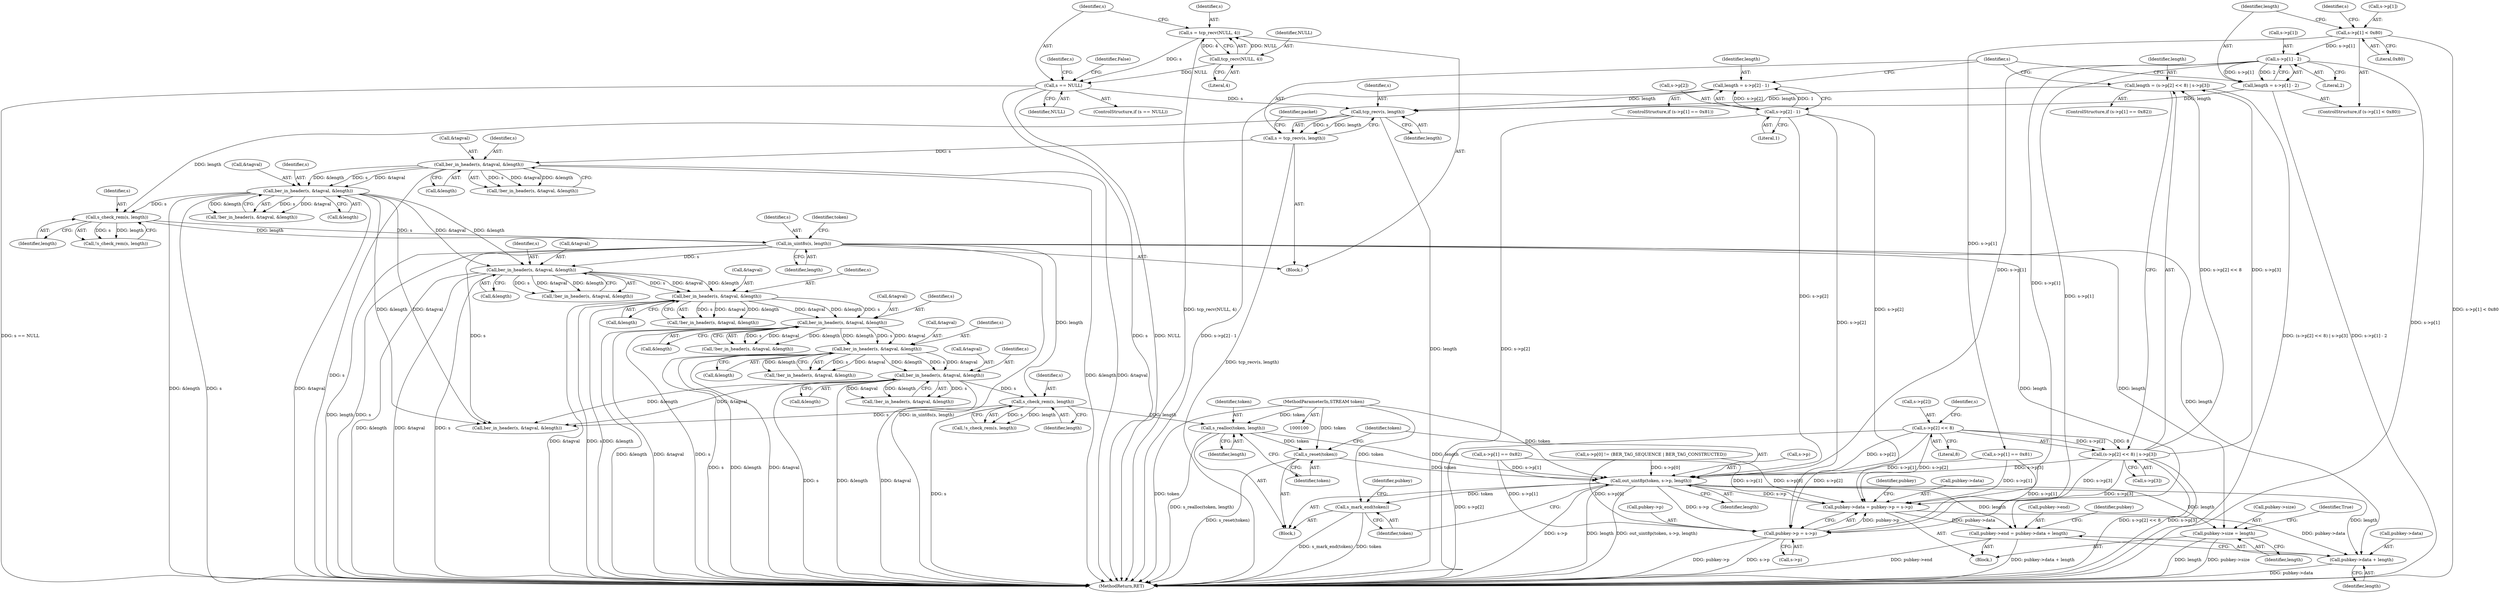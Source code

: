 digraph "0_rdesktop_4dca546d04321a610c1835010b5dad85163b65e1_2@API" {
"1000354" [label="(Call,s_realloc(token, length))"];
"1000101" [label="(MethodParameterIn,STREAM token)"];
"1000346" [label="(Call,s_check_rem(s, length))"];
"1000333" [label="(Call,ber_in_header(s, &tagval, &length))"];
"1000315" [label="(Call,ber_in_header(s, &tagval, &length))"];
"1000299" [label="(Call,ber_in_header(s, &tagval, &length))"];
"1000283" [label="(Call,ber_in_header(s, &tagval, &length))"];
"1000265" [label="(Call,ber_in_header(s, &tagval, &length))"];
"1000256" [label="(Call,in_uint8s(s, length))"];
"1000248" [label="(Call,s_check_rem(s, length))"];
"1000231" [label="(Call,ber_in_header(s, &tagval, &length))"];
"1000215" [label="(Call,ber_in_header(s, &tagval, &length))"];
"1000203" [label="(Call,s = tcp_recv(s, length))"];
"1000205" [label="(Call,tcp_recv(s, length))"];
"1000114" [label="(Call,s == NULL)"];
"1000108" [label="(Call,s = tcp_recv(NULL, 4))"];
"1000110" [label="(Call,tcp_recv(NULL, 4))"];
"1000149" [label="(Call,length = s->p[1] - 2)"];
"1000151" [label="(Call,s->p[1] - 2)"];
"1000142" [label="(Call,s->p[1] < 0x80)"];
"1000167" [label="(Call,length = s->p[2] - 1)"];
"1000169" [label="(Call,s->p[2] - 1)"];
"1000185" [label="(Call,length = (s->p[2] << 8) | s->p[3])"];
"1000187" [label="(Call,(s->p[2] << 8) | s->p[3])"];
"1000188" [label="(Call,s->p[2] << 8)"];
"1000357" [label="(Call,s_reset(token))"];
"1000359" [label="(Call,out_uint8p(token, s->p, length))"];
"1000365" [label="(Call,s_mark_end(token))"];
"1000402" [label="(Call,pubkey->data = pubkey->p = s->p)"];
"1000413" [label="(Call,pubkey->end = pubkey->data + length)"];
"1000417" [label="(Call,pubkey->data + length)"];
"1000406" [label="(Call,pubkey->p = s->p)"];
"1000422" [label="(Call,pubkey->size = length)"];
"1000123" [label="(Identifier,s)"];
"1000167" [label="(Call,length = s->p[2] - 1)"];
"1000169" [label="(Call,s->p[2] - 1)"];
"1000168" [label="(Identifier,length)"];
"1000159" [label="(ControlStructure,if (s->p[1] == 0x81))"];
"1000141" [label="(ControlStructure,if (s->p[1] < 0x80))"];
"1000143" [label="(Call,s->p[1])"];
"1000150" [label="(Identifier,length)"];
"1000101" [label="(MethodParameterIn,STREAM token)"];
"1000366" [label="(Identifier,token)"];
"1000410" [label="(Call,s->p)"];
"1000206" [label="(Identifier,s)"];
"1000187" [label="(Call,(s->p[2] << 8) | s->p[3])"];
"1000345" [label="(Call,!s_check_rem(s, length))"];
"1000110" [label="(Call,tcp_recv(NULL, 4))"];
"1000417" [label="(Call,pubkey->data + length)"];
"1000319" [label="(Call,&length)"];
"1000230" [label="(Call,!ber_in_header(s, &tagval, &length))"];
"1000185" [label="(Call,length = (s->p[2] << 8) | s->p[3])"];
"1000157" [label="(Literal,2)"];
"1000407" [label="(Call,pubkey->p)"];
"1000287" [label="(Call,&length)"];
"1000334" [label="(Identifier,s)"];
"1000406" [label="(Call,pubkey->p = s->p)"];
"1000348" [label="(Identifier,length)"];
"1000317" [label="(Call,&tagval)"];
"1000178" [label="(Call,s->p[1] == 0x82)"];
"1000373" [label="(Call,ber_in_header(s, &tagval, &length))"];
"1000335" [label="(Call,&tagval)"];
"1000207" [label="(Identifier,length)"];
"1000413" [label="(Call,pubkey->end = pubkey->data + length)"];
"1000298" [label="(Call,!ber_in_header(s, &tagval, &length))"];
"1000285" [label="(Call,&tagval)"];
"1000175" [label="(Literal,1)"];
"1000120" [label="(Call,s->p[0] != (BER_TAG_SEQUENCE | BER_TAG_CONSTRUCTED))"];
"1000337" [label="(Call,&length)"];
"1000357" [label="(Call,s_reset(token))"];
"1000194" [label="(Literal,8)"];
"1000163" [label="(Identifier,s)"];
"1000231" [label="(Call,ber_in_header(s, &tagval, &length))"];
"1000426" [label="(Identifier,length)"];
"1000247" [label="(Call,!s_check_rem(s, length))"];
"1000217" [label="(Call,&tagval)"];
"1000402" [label="(Call,pubkey->data = pubkey->p = s->p)"];
"1000421" [label="(Identifier,length)"];
"1000354" [label="(Call,s_realloc(token, length))"];
"1000250" [label="(Identifier,length)"];
"1000299" [label="(Call,ber_in_header(s, &tagval, &length))"];
"1000265" [label="(Call,ber_in_header(s, &tagval, &length))"];
"1000415" [label="(Identifier,pubkey)"];
"1000316" [label="(Identifier,s)"];
"1000403" [label="(Call,pubkey->data)"];
"1000186" [label="(Identifier,length)"];
"1000215" [label="(Call,ber_in_header(s, &tagval, &length))"];
"1000248" [label="(Call,s_check_rem(s, length))"];
"1000314" [label="(Call,!ber_in_header(s, &tagval, &length))"];
"1000108" [label="(Call,s = tcp_recv(NULL, 4))"];
"1000148" [label="(Literal,0x80)"];
"1000232" [label="(Identifier,s)"];
"1000266" [label="(Identifier,s)"];
"1000261" [label="(Block,)"];
"1000356" [label="(Identifier,length)"];
"1000346" [label="(Call,s_check_rem(s, length))"];
"1000267" [label="(Call,&tagval)"];
"1000269" [label="(Call,&length)"];
"1000233" [label="(Call,&tagval)"];
"1000103" [label="(Block,)"];
"1000151" [label="(Call,s->p[1] - 2)"];
"1000423" [label="(Call,pubkey->size)"];
"1000118" [label="(Identifier,False)"];
"1000189" [label="(Call,s->p[2])"];
"1000257" [label="(Identifier,s)"];
"1000303" [label="(Call,&length)"];
"1000333" [label="(Call,ber_in_header(s, &tagval, &length))"];
"1000418" [label="(Call,pubkey->data)"];
"1000114" [label="(Call,s == NULL)"];
"1000209" [label="(Identifier,packet)"];
"1000359" [label="(Call,out_uint8p(token, s->p, length))"];
"1000109" [label="(Identifier,s)"];
"1000113" [label="(ControlStructure,if (s == NULL))"];
"1000177" [label="(ControlStructure,if (s->p[1] == 0x82))"];
"1000365" [label="(Call,s_mark_end(token))"];
"1000347" [label="(Identifier,s)"];
"1000422" [label="(Call,pubkey->size = length)"];
"1000170" [label="(Call,s->p[2])"];
"1000429" [label="(MethodReturn,RET)"];
"1000264" [label="(Call,!ber_in_header(s, &tagval, &length))"];
"1000112" [label="(Literal,4)"];
"1000205" [label="(Call,tcp_recv(s, length))"];
"1000116" [label="(Identifier,NULL)"];
"1000360" [label="(Identifier,token)"];
"1000204" [label="(Identifier,s)"];
"1000361" [label="(Call,s->p)"];
"1000249" [label="(Identifier,s)"];
"1000235" [label="(Call,&length)"];
"1000315" [label="(Call,ber_in_header(s, &tagval, &length))"];
"1000284" [label="(Identifier,s)"];
"1000256" [label="(Call,in_uint8s(s, length))"];
"1000111" [label="(Identifier,NULL)"];
"1000301" [label="(Call,&tagval)"];
"1000219" [label="(Call,&length)"];
"1000283" [label="(Call,ber_in_header(s, &tagval, &length))"];
"1000203" [label="(Call,s = tcp_recv(s, length))"];
"1000332" [label="(Call,!ber_in_header(s, &tagval, &length))"];
"1000369" [label="(Block,)"];
"1000214" [label="(Call,!ber_in_header(s, &tagval, &length))"];
"1000152" [label="(Call,s->p[1])"];
"1000364" [label="(Identifier,length)"];
"1000115" [label="(Identifier,s)"];
"1000368" [label="(Identifier,pubkey)"];
"1000160" [label="(Call,s->p[1] == 0x81)"];
"1000195" [label="(Call,s->p[3])"];
"1000358" [label="(Identifier,token)"];
"1000414" [label="(Call,pubkey->end)"];
"1000188" [label="(Call,s->p[2] << 8)"];
"1000355" [label="(Identifier,token)"];
"1000282" [label="(Call,!ber_in_header(s, &tagval, &length))"];
"1000428" [label="(Identifier,True)"];
"1000258" [label="(Identifier,length)"];
"1000149" [label="(Call,length = s->p[1] - 2)"];
"1000142" [label="(Call,s->p[1] < 0x80)"];
"1000300" [label="(Identifier,s)"];
"1000260" [label="(Identifier,token)"];
"1000424" [label="(Identifier,pubkey)"];
"1000197" [label="(Identifier,s)"];
"1000216" [label="(Identifier,s)"];
"1000354" -> "1000261"  [label="AST: "];
"1000354" -> "1000356"  [label="CFG: "];
"1000355" -> "1000354"  [label="AST: "];
"1000356" -> "1000354"  [label="AST: "];
"1000358" -> "1000354"  [label="CFG: "];
"1000354" -> "1000429"  [label="DDG: s_realloc(token, length)"];
"1000101" -> "1000354"  [label="DDG: token"];
"1000346" -> "1000354"  [label="DDG: length"];
"1000354" -> "1000357"  [label="DDG: token"];
"1000354" -> "1000359"  [label="DDG: length"];
"1000101" -> "1000100"  [label="AST: "];
"1000101" -> "1000429"  [label="DDG: token"];
"1000101" -> "1000357"  [label="DDG: token"];
"1000101" -> "1000359"  [label="DDG: token"];
"1000101" -> "1000365"  [label="DDG: token"];
"1000346" -> "1000345"  [label="AST: "];
"1000346" -> "1000348"  [label="CFG: "];
"1000347" -> "1000346"  [label="AST: "];
"1000348" -> "1000346"  [label="AST: "];
"1000345" -> "1000346"  [label="CFG: "];
"1000346" -> "1000429"  [label="DDG: s"];
"1000346" -> "1000345"  [label="DDG: s"];
"1000346" -> "1000345"  [label="DDG: length"];
"1000333" -> "1000346"  [label="DDG: s"];
"1000256" -> "1000346"  [label="DDG: length"];
"1000346" -> "1000373"  [label="DDG: s"];
"1000333" -> "1000332"  [label="AST: "];
"1000333" -> "1000337"  [label="CFG: "];
"1000334" -> "1000333"  [label="AST: "];
"1000335" -> "1000333"  [label="AST: "];
"1000337" -> "1000333"  [label="AST: "];
"1000332" -> "1000333"  [label="CFG: "];
"1000333" -> "1000429"  [label="DDG: s"];
"1000333" -> "1000429"  [label="DDG: &length"];
"1000333" -> "1000429"  [label="DDG: &tagval"];
"1000333" -> "1000332"  [label="DDG: s"];
"1000333" -> "1000332"  [label="DDG: &tagval"];
"1000333" -> "1000332"  [label="DDG: &length"];
"1000315" -> "1000333"  [label="DDG: s"];
"1000315" -> "1000333"  [label="DDG: &tagval"];
"1000315" -> "1000333"  [label="DDG: &length"];
"1000333" -> "1000373"  [label="DDG: &tagval"];
"1000333" -> "1000373"  [label="DDG: &length"];
"1000315" -> "1000314"  [label="AST: "];
"1000315" -> "1000319"  [label="CFG: "];
"1000316" -> "1000315"  [label="AST: "];
"1000317" -> "1000315"  [label="AST: "];
"1000319" -> "1000315"  [label="AST: "];
"1000314" -> "1000315"  [label="CFG: "];
"1000315" -> "1000429"  [label="DDG: s"];
"1000315" -> "1000429"  [label="DDG: &length"];
"1000315" -> "1000429"  [label="DDG: &tagval"];
"1000315" -> "1000314"  [label="DDG: s"];
"1000315" -> "1000314"  [label="DDG: &tagval"];
"1000315" -> "1000314"  [label="DDG: &length"];
"1000299" -> "1000315"  [label="DDG: s"];
"1000299" -> "1000315"  [label="DDG: &tagval"];
"1000299" -> "1000315"  [label="DDG: &length"];
"1000299" -> "1000298"  [label="AST: "];
"1000299" -> "1000303"  [label="CFG: "];
"1000300" -> "1000299"  [label="AST: "];
"1000301" -> "1000299"  [label="AST: "];
"1000303" -> "1000299"  [label="AST: "];
"1000298" -> "1000299"  [label="CFG: "];
"1000299" -> "1000429"  [label="DDG: &length"];
"1000299" -> "1000429"  [label="DDG: &tagval"];
"1000299" -> "1000429"  [label="DDG: s"];
"1000299" -> "1000298"  [label="DDG: s"];
"1000299" -> "1000298"  [label="DDG: &tagval"];
"1000299" -> "1000298"  [label="DDG: &length"];
"1000283" -> "1000299"  [label="DDG: s"];
"1000283" -> "1000299"  [label="DDG: &tagval"];
"1000283" -> "1000299"  [label="DDG: &length"];
"1000283" -> "1000282"  [label="AST: "];
"1000283" -> "1000287"  [label="CFG: "];
"1000284" -> "1000283"  [label="AST: "];
"1000285" -> "1000283"  [label="AST: "];
"1000287" -> "1000283"  [label="AST: "];
"1000282" -> "1000283"  [label="CFG: "];
"1000283" -> "1000429"  [label="DDG: &tagval"];
"1000283" -> "1000429"  [label="DDG: s"];
"1000283" -> "1000429"  [label="DDG: &length"];
"1000283" -> "1000282"  [label="DDG: s"];
"1000283" -> "1000282"  [label="DDG: &tagval"];
"1000283" -> "1000282"  [label="DDG: &length"];
"1000265" -> "1000283"  [label="DDG: s"];
"1000265" -> "1000283"  [label="DDG: &tagval"];
"1000265" -> "1000283"  [label="DDG: &length"];
"1000265" -> "1000264"  [label="AST: "];
"1000265" -> "1000269"  [label="CFG: "];
"1000266" -> "1000265"  [label="AST: "];
"1000267" -> "1000265"  [label="AST: "];
"1000269" -> "1000265"  [label="AST: "];
"1000264" -> "1000265"  [label="CFG: "];
"1000265" -> "1000429"  [label="DDG: &length"];
"1000265" -> "1000429"  [label="DDG: &tagval"];
"1000265" -> "1000429"  [label="DDG: s"];
"1000265" -> "1000264"  [label="DDG: s"];
"1000265" -> "1000264"  [label="DDG: &tagval"];
"1000265" -> "1000264"  [label="DDG: &length"];
"1000256" -> "1000265"  [label="DDG: s"];
"1000231" -> "1000265"  [label="DDG: &tagval"];
"1000231" -> "1000265"  [label="DDG: &length"];
"1000256" -> "1000103"  [label="AST: "];
"1000256" -> "1000258"  [label="CFG: "];
"1000257" -> "1000256"  [label="AST: "];
"1000258" -> "1000256"  [label="AST: "];
"1000260" -> "1000256"  [label="CFG: "];
"1000256" -> "1000429"  [label="DDG: length"];
"1000256" -> "1000429"  [label="DDG: s"];
"1000256" -> "1000429"  [label="DDG: in_uint8s(s, length)"];
"1000248" -> "1000256"  [label="DDG: s"];
"1000248" -> "1000256"  [label="DDG: length"];
"1000256" -> "1000373"  [label="DDG: s"];
"1000256" -> "1000413"  [label="DDG: length"];
"1000256" -> "1000417"  [label="DDG: length"];
"1000256" -> "1000422"  [label="DDG: length"];
"1000248" -> "1000247"  [label="AST: "];
"1000248" -> "1000250"  [label="CFG: "];
"1000249" -> "1000248"  [label="AST: "];
"1000250" -> "1000248"  [label="AST: "];
"1000247" -> "1000248"  [label="CFG: "];
"1000248" -> "1000247"  [label="DDG: s"];
"1000248" -> "1000247"  [label="DDG: length"];
"1000231" -> "1000248"  [label="DDG: s"];
"1000205" -> "1000248"  [label="DDG: length"];
"1000231" -> "1000230"  [label="AST: "];
"1000231" -> "1000235"  [label="CFG: "];
"1000232" -> "1000231"  [label="AST: "];
"1000233" -> "1000231"  [label="AST: "];
"1000235" -> "1000231"  [label="AST: "];
"1000230" -> "1000231"  [label="CFG: "];
"1000231" -> "1000429"  [label="DDG: &tagval"];
"1000231" -> "1000429"  [label="DDG: &length"];
"1000231" -> "1000429"  [label="DDG: s"];
"1000231" -> "1000230"  [label="DDG: s"];
"1000231" -> "1000230"  [label="DDG: &tagval"];
"1000231" -> "1000230"  [label="DDG: &length"];
"1000215" -> "1000231"  [label="DDG: s"];
"1000215" -> "1000231"  [label="DDG: &tagval"];
"1000215" -> "1000231"  [label="DDG: &length"];
"1000231" -> "1000373"  [label="DDG: &tagval"];
"1000231" -> "1000373"  [label="DDG: &length"];
"1000215" -> "1000214"  [label="AST: "];
"1000215" -> "1000219"  [label="CFG: "];
"1000216" -> "1000215"  [label="AST: "];
"1000217" -> "1000215"  [label="AST: "];
"1000219" -> "1000215"  [label="AST: "];
"1000214" -> "1000215"  [label="CFG: "];
"1000215" -> "1000429"  [label="DDG: s"];
"1000215" -> "1000429"  [label="DDG: &length"];
"1000215" -> "1000429"  [label="DDG: &tagval"];
"1000215" -> "1000214"  [label="DDG: s"];
"1000215" -> "1000214"  [label="DDG: &tagval"];
"1000215" -> "1000214"  [label="DDG: &length"];
"1000203" -> "1000215"  [label="DDG: s"];
"1000203" -> "1000103"  [label="AST: "];
"1000203" -> "1000205"  [label="CFG: "];
"1000204" -> "1000203"  [label="AST: "];
"1000205" -> "1000203"  [label="AST: "];
"1000209" -> "1000203"  [label="CFG: "];
"1000203" -> "1000429"  [label="DDG: tcp_recv(s, length)"];
"1000205" -> "1000203"  [label="DDG: s"];
"1000205" -> "1000203"  [label="DDG: length"];
"1000205" -> "1000207"  [label="CFG: "];
"1000206" -> "1000205"  [label="AST: "];
"1000207" -> "1000205"  [label="AST: "];
"1000205" -> "1000429"  [label="DDG: length"];
"1000114" -> "1000205"  [label="DDG: s"];
"1000149" -> "1000205"  [label="DDG: length"];
"1000167" -> "1000205"  [label="DDG: length"];
"1000185" -> "1000205"  [label="DDG: length"];
"1000114" -> "1000113"  [label="AST: "];
"1000114" -> "1000116"  [label="CFG: "];
"1000115" -> "1000114"  [label="AST: "];
"1000116" -> "1000114"  [label="AST: "];
"1000118" -> "1000114"  [label="CFG: "];
"1000123" -> "1000114"  [label="CFG: "];
"1000114" -> "1000429"  [label="DDG: s == NULL"];
"1000114" -> "1000429"  [label="DDG: s"];
"1000114" -> "1000429"  [label="DDG: NULL"];
"1000108" -> "1000114"  [label="DDG: s"];
"1000110" -> "1000114"  [label="DDG: NULL"];
"1000108" -> "1000103"  [label="AST: "];
"1000108" -> "1000110"  [label="CFG: "];
"1000109" -> "1000108"  [label="AST: "];
"1000110" -> "1000108"  [label="AST: "];
"1000115" -> "1000108"  [label="CFG: "];
"1000108" -> "1000429"  [label="DDG: tcp_recv(NULL, 4)"];
"1000110" -> "1000108"  [label="DDG: NULL"];
"1000110" -> "1000108"  [label="DDG: 4"];
"1000110" -> "1000112"  [label="CFG: "];
"1000111" -> "1000110"  [label="AST: "];
"1000112" -> "1000110"  [label="AST: "];
"1000149" -> "1000141"  [label="AST: "];
"1000149" -> "1000151"  [label="CFG: "];
"1000150" -> "1000149"  [label="AST: "];
"1000151" -> "1000149"  [label="AST: "];
"1000204" -> "1000149"  [label="CFG: "];
"1000149" -> "1000429"  [label="DDG: s->p[1] - 2"];
"1000151" -> "1000149"  [label="DDG: s->p[1]"];
"1000151" -> "1000149"  [label="DDG: 2"];
"1000151" -> "1000157"  [label="CFG: "];
"1000152" -> "1000151"  [label="AST: "];
"1000157" -> "1000151"  [label="AST: "];
"1000151" -> "1000429"  [label="DDG: s->p[1]"];
"1000142" -> "1000151"  [label="DDG: s->p[1]"];
"1000151" -> "1000359"  [label="DDG: s->p[1]"];
"1000151" -> "1000402"  [label="DDG: s->p[1]"];
"1000151" -> "1000406"  [label="DDG: s->p[1]"];
"1000142" -> "1000141"  [label="AST: "];
"1000142" -> "1000148"  [label="CFG: "];
"1000143" -> "1000142"  [label="AST: "];
"1000148" -> "1000142"  [label="AST: "];
"1000150" -> "1000142"  [label="CFG: "];
"1000163" -> "1000142"  [label="CFG: "];
"1000142" -> "1000429"  [label="DDG: s->p[1] < 0x80"];
"1000142" -> "1000160"  [label="DDG: s->p[1]"];
"1000167" -> "1000159"  [label="AST: "];
"1000167" -> "1000169"  [label="CFG: "];
"1000168" -> "1000167"  [label="AST: "];
"1000169" -> "1000167"  [label="AST: "];
"1000204" -> "1000167"  [label="CFG: "];
"1000167" -> "1000429"  [label="DDG: s->p[2] - 1"];
"1000169" -> "1000167"  [label="DDG: s->p[2]"];
"1000169" -> "1000167"  [label="DDG: 1"];
"1000169" -> "1000175"  [label="CFG: "];
"1000170" -> "1000169"  [label="AST: "];
"1000175" -> "1000169"  [label="AST: "];
"1000169" -> "1000429"  [label="DDG: s->p[2]"];
"1000169" -> "1000359"  [label="DDG: s->p[2]"];
"1000169" -> "1000402"  [label="DDG: s->p[2]"];
"1000169" -> "1000406"  [label="DDG: s->p[2]"];
"1000185" -> "1000177"  [label="AST: "];
"1000185" -> "1000187"  [label="CFG: "];
"1000186" -> "1000185"  [label="AST: "];
"1000187" -> "1000185"  [label="AST: "];
"1000204" -> "1000185"  [label="CFG: "];
"1000185" -> "1000429"  [label="DDG: (s->p[2] << 8) | s->p[3]"];
"1000187" -> "1000185"  [label="DDG: s->p[2] << 8"];
"1000187" -> "1000185"  [label="DDG: s->p[3]"];
"1000187" -> "1000195"  [label="CFG: "];
"1000188" -> "1000187"  [label="AST: "];
"1000195" -> "1000187"  [label="AST: "];
"1000187" -> "1000429"  [label="DDG: s->p[2] << 8"];
"1000187" -> "1000429"  [label="DDG: s->p[3]"];
"1000188" -> "1000187"  [label="DDG: s->p[2]"];
"1000188" -> "1000187"  [label="DDG: 8"];
"1000187" -> "1000359"  [label="DDG: s->p[3]"];
"1000187" -> "1000402"  [label="DDG: s->p[3]"];
"1000187" -> "1000406"  [label="DDG: s->p[3]"];
"1000188" -> "1000194"  [label="CFG: "];
"1000189" -> "1000188"  [label="AST: "];
"1000194" -> "1000188"  [label="AST: "];
"1000197" -> "1000188"  [label="CFG: "];
"1000188" -> "1000429"  [label="DDG: s->p[2]"];
"1000188" -> "1000359"  [label="DDG: s->p[2]"];
"1000188" -> "1000402"  [label="DDG: s->p[2]"];
"1000188" -> "1000406"  [label="DDG: s->p[2]"];
"1000357" -> "1000261"  [label="AST: "];
"1000357" -> "1000358"  [label="CFG: "];
"1000358" -> "1000357"  [label="AST: "];
"1000360" -> "1000357"  [label="CFG: "];
"1000357" -> "1000429"  [label="DDG: s_reset(token)"];
"1000357" -> "1000359"  [label="DDG: token"];
"1000359" -> "1000261"  [label="AST: "];
"1000359" -> "1000364"  [label="CFG: "];
"1000360" -> "1000359"  [label="AST: "];
"1000361" -> "1000359"  [label="AST: "];
"1000364" -> "1000359"  [label="AST: "];
"1000366" -> "1000359"  [label="CFG: "];
"1000359" -> "1000429"  [label="DDG: s->p"];
"1000359" -> "1000429"  [label="DDG: length"];
"1000359" -> "1000429"  [label="DDG: out_uint8p(token, s->p, length)"];
"1000178" -> "1000359"  [label="DDG: s->p[1]"];
"1000120" -> "1000359"  [label="DDG: s->p[0]"];
"1000160" -> "1000359"  [label="DDG: s->p[1]"];
"1000359" -> "1000365"  [label="DDG: token"];
"1000359" -> "1000402"  [label="DDG: s->p"];
"1000359" -> "1000406"  [label="DDG: s->p"];
"1000359" -> "1000413"  [label="DDG: length"];
"1000359" -> "1000417"  [label="DDG: length"];
"1000359" -> "1000422"  [label="DDG: length"];
"1000365" -> "1000261"  [label="AST: "];
"1000365" -> "1000366"  [label="CFG: "];
"1000366" -> "1000365"  [label="AST: "];
"1000368" -> "1000365"  [label="CFG: "];
"1000365" -> "1000429"  [label="DDG: s_mark_end(token)"];
"1000365" -> "1000429"  [label="DDG: token"];
"1000402" -> "1000369"  [label="AST: "];
"1000402" -> "1000406"  [label="CFG: "];
"1000403" -> "1000402"  [label="AST: "];
"1000406" -> "1000402"  [label="AST: "];
"1000415" -> "1000402"  [label="CFG: "];
"1000406" -> "1000402"  [label="DDG: pubkey->p"];
"1000178" -> "1000402"  [label="DDG: s->p[1]"];
"1000120" -> "1000402"  [label="DDG: s->p[0]"];
"1000160" -> "1000402"  [label="DDG: s->p[1]"];
"1000402" -> "1000413"  [label="DDG: pubkey->data"];
"1000402" -> "1000417"  [label="DDG: pubkey->data"];
"1000413" -> "1000369"  [label="AST: "];
"1000413" -> "1000417"  [label="CFG: "];
"1000414" -> "1000413"  [label="AST: "];
"1000417" -> "1000413"  [label="AST: "];
"1000424" -> "1000413"  [label="CFG: "];
"1000413" -> "1000429"  [label="DDG: pubkey->end"];
"1000413" -> "1000429"  [label="DDG: pubkey->data + length"];
"1000417" -> "1000421"  [label="CFG: "];
"1000418" -> "1000417"  [label="AST: "];
"1000421" -> "1000417"  [label="AST: "];
"1000417" -> "1000429"  [label="DDG: pubkey->data"];
"1000406" -> "1000410"  [label="CFG: "];
"1000407" -> "1000406"  [label="AST: "];
"1000410" -> "1000406"  [label="AST: "];
"1000406" -> "1000429"  [label="DDG: pubkey->p"];
"1000406" -> "1000429"  [label="DDG: s->p"];
"1000178" -> "1000406"  [label="DDG: s->p[1]"];
"1000120" -> "1000406"  [label="DDG: s->p[0]"];
"1000160" -> "1000406"  [label="DDG: s->p[1]"];
"1000422" -> "1000369"  [label="AST: "];
"1000422" -> "1000426"  [label="CFG: "];
"1000423" -> "1000422"  [label="AST: "];
"1000426" -> "1000422"  [label="AST: "];
"1000428" -> "1000422"  [label="CFG: "];
"1000422" -> "1000429"  [label="DDG: length"];
"1000422" -> "1000429"  [label="DDG: pubkey->size"];
}
